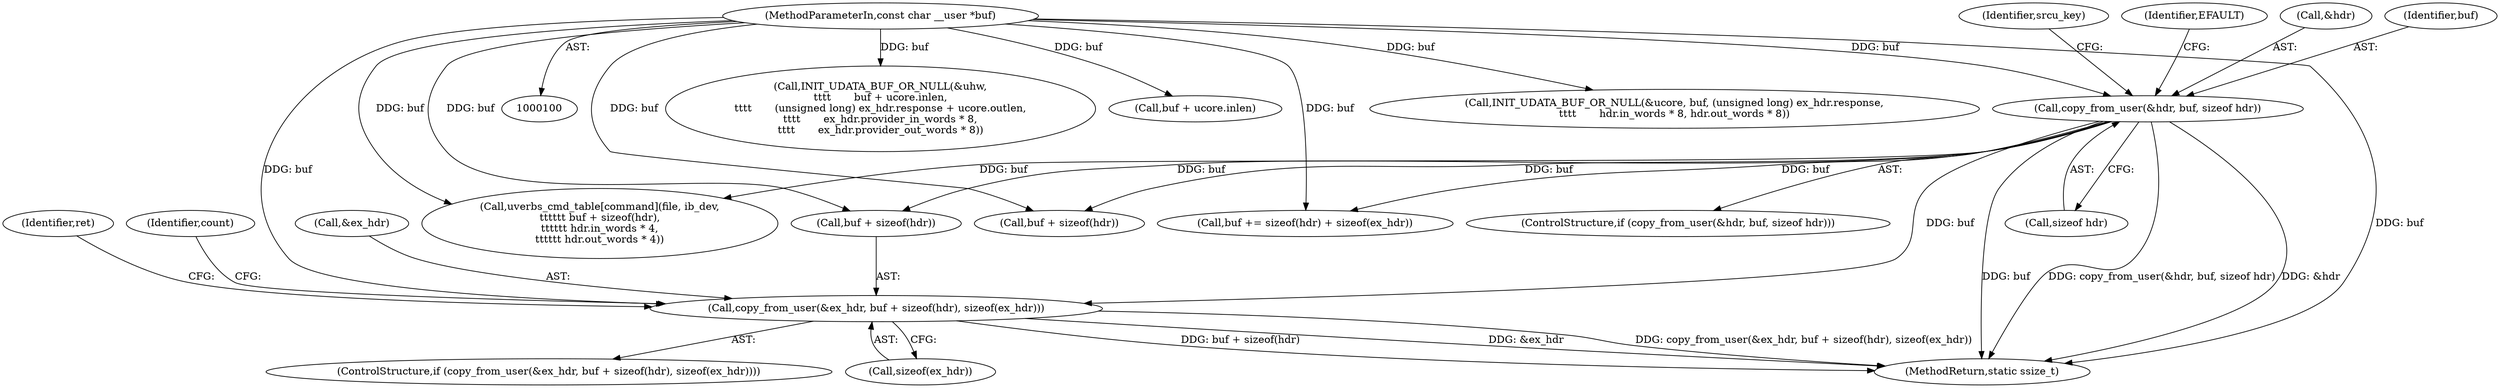 digraph "0_linux_e6bd18f57aad1a2d1ef40e646d03ed0f2515c9e3_1@API" {
"1000342" [label="(Call,copy_from_user(&ex_hdr, buf + sizeof(hdr), sizeof(ex_hdr)))"];
"1000135" [label="(Call,copy_from_user(&hdr, buf, sizeof hdr))"];
"1000102" [label="(MethodParameterIn,const char __user *buf)"];
"1000353" [label="(Identifier,ret)"];
"1000341" [label="(ControlStructure,if (copy_from_user(&ex_hdr, buf + sizeof(hdr), sizeof(ex_hdr))))"];
"1000481" [label="(Call,INIT_UDATA_BUF_OR_NULL(&uhw,\n\t\t\t\t       buf + ucore.inlen,\n\t\t\t\t       (unsigned long) ex_hdr.response + ucore.outlen,\n\t\t\t\t       ex_hdr.provider_in_words * 8,\n\t\t\t\t       ex_hdr.provider_out_words * 8))"];
"1000139" [label="(Call,sizeof hdr)"];
"1000484" [label="(Call,buf + ucore.inlen)"];
"1000349" [label="(Call,sizeof(ex_hdr))"];
"1000345" [label="(Call,buf + sizeof(hdr))"];
"1000462" [label="(Call,INIT_UDATA_BUF_OR_NULL(&ucore, buf, (unsigned long) ex_hdr.response,\n\t\t\t\t       hdr.in_words * 8, hdr.out_words * 8))"];
"1000358" [label="(Identifier,count)"];
"1000364" [label="(Call,buf += sizeof(hdr) + sizeof(ex_hdr))"];
"1000273" [label="(Call,buf + sizeof(hdr))"];
"1000143" [label="(Identifier,EFAULT)"];
"1000134" [label="(ControlStructure,if (copy_from_user(&hdr, buf, sizeof hdr)))"];
"1000540" [label="(MethodReturn,static ssize_t)"];
"1000102" [label="(MethodParameterIn,const char __user *buf)"];
"1000270" [label="(Call,uverbs_cmd_table[command](file, ib_dev,\n\t\t\t\t\t\t buf + sizeof(hdr),\n\t\t\t\t\t\t hdr.in_words * 4,\n\t\t\t\t\t\t hdr.out_words * 4))"];
"1000135" [label="(Call,copy_from_user(&hdr, buf, sizeof hdr))"];
"1000136" [label="(Call,&hdr)"];
"1000138" [label="(Identifier,buf)"];
"1000342" [label="(Call,copy_from_user(&ex_hdr, buf + sizeof(hdr), sizeof(ex_hdr)))"];
"1000343" [label="(Call,&ex_hdr)"];
"1000145" [label="(Identifier,srcu_key)"];
"1000342" -> "1000341"  [label="AST: "];
"1000342" -> "1000349"  [label="CFG: "];
"1000343" -> "1000342"  [label="AST: "];
"1000345" -> "1000342"  [label="AST: "];
"1000349" -> "1000342"  [label="AST: "];
"1000353" -> "1000342"  [label="CFG: "];
"1000358" -> "1000342"  [label="CFG: "];
"1000342" -> "1000540"  [label="DDG: &ex_hdr"];
"1000342" -> "1000540"  [label="DDG: copy_from_user(&ex_hdr, buf + sizeof(hdr), sizeof(ex_hdr))"];
"1000342" -> "1000540"  [label="DDG: buf + sizeof(hdr)"];
"1000135" -> "1000342"  [label="DDG: buf"];
"1000102" -> "1000342"  [label="DDG: buf"];
"1000135" -> "1000134"  [label="AST: "];
"1000135" -> "1000139"  [label="CFG: "];
"1000136" -> "1000135"  [label="AST: "];
"1000138" -> "1000135"  [label="AST: "];
"1000139" -> "1000135"  [label="AST: "];
"1000143" -> "1000135"  [label="CFG: "];
"1000145" -> "1000135"  [label="CFG: "];
"1000135" -> "1000540"  [label="DDG: copy_from_user(&hdr, buf, sizeof hdr)"];
"1000135" -> "1000540"  [label="DDG: &hdr"];
"1000135" -> "1000540"  [label="DDG: buf"];
"1000102" -> "1000135"  [label="DDG: buf"];
"1000135" -> "1000270"  [label="DDG: buf"];
"1000135" -> "1000273"  [label="DDG: buf"];
"1000135" -> "1000345"  [label="DDG: buf"];
"1000135" -> "1000364"  [label="DDG: buf"];
"1000102" -> "1000100"  [label="AST: "];
"1000102" -> "1000540"  [label="DDG: buf"];
"1000102" -> "1000270"  [label="DDG: buf"];
"1000102" -> "1000273"  [label="DDG: buf"];
"1000102" -> "1000345"  [label="DDG: buf"];
"1000102" -> "1000364"  [label="DDG: buf"];
"1000102" -> "1000462"  [label="DDG: buf"];
"1000102" -> "1000481"  [label="DDG: buf"];
"1000102" -> "1000484"  [label="DDG: buf"];
}
